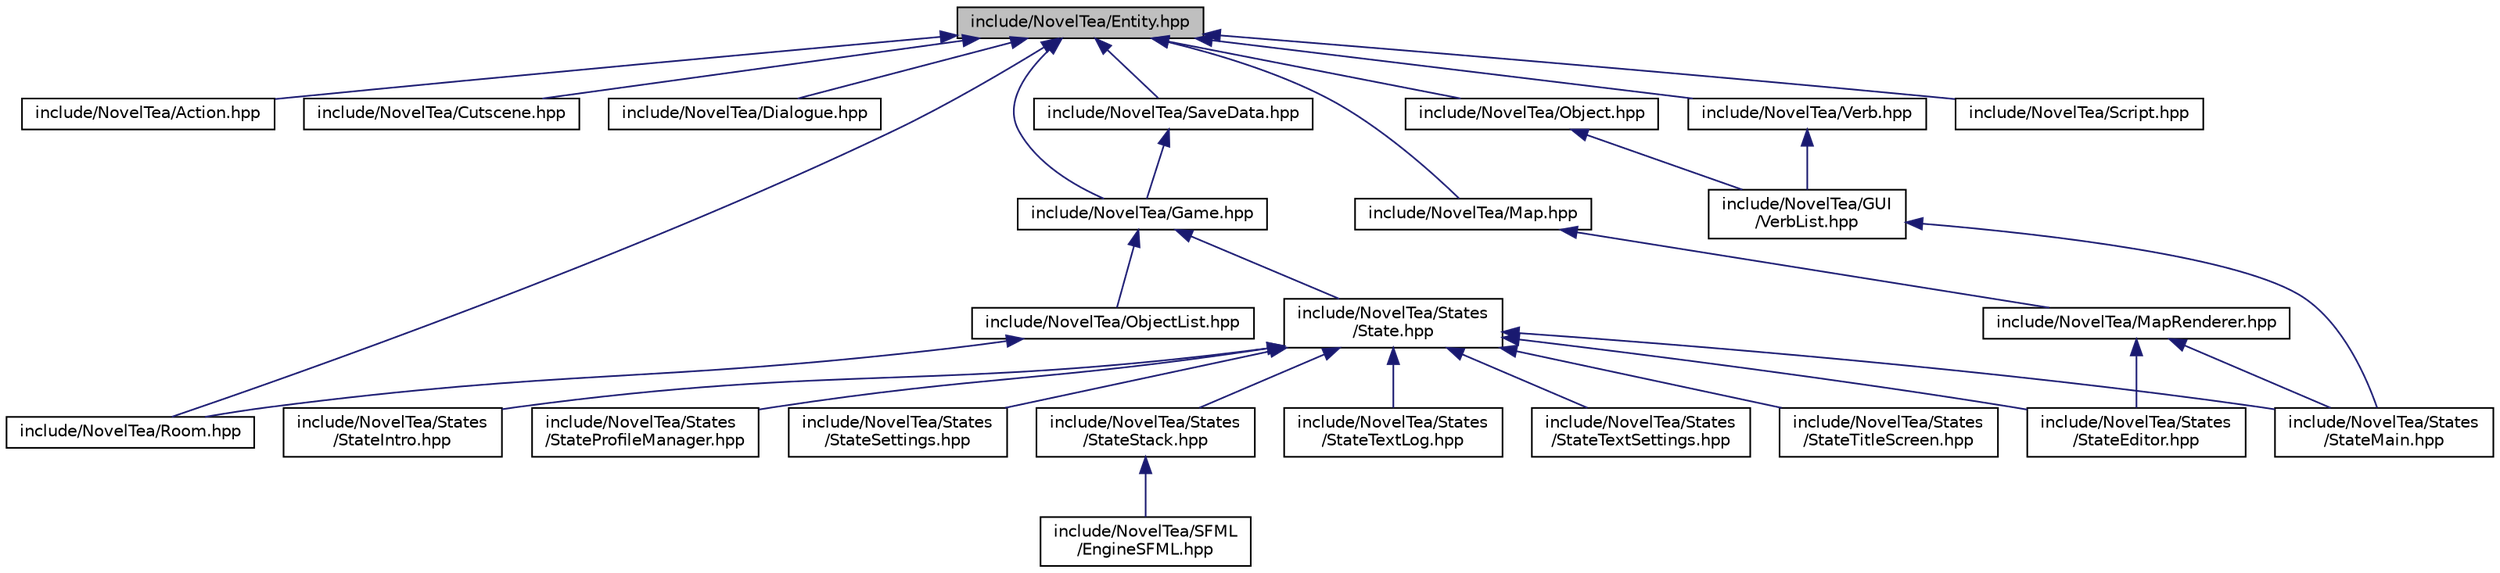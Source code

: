 digraph "include/NovelTea/Entity.hpp"
{
 // LATEX_PDF_SIZE
  bgcolor="transparent";
  edge [fontname="Helvetica",fontsize="10",labelfontname="Helvetica",labelfontsize="10"];
  node [fontname="Helvetica",fontsize="10",shape=record];
  Node1 [label="include/NovelTea/Entity.hpp",height=0.2,width=0.4,color="black", fillcolor="grey75", style="filled", fontcolor="black",tooltip=" "];
  Node1 -> Node2 [dir="back",color="midnightblue",fontsize="10",style="solid",fontname="Helvetica"];
  Node2 [label="include/NovelTea/Action.hpp",height=0.2,width=0.4,color="black",URL="$_action_8hpp.htm",tooltip=" "];
  Node1 -> Node3 [dir="back",color="midnightblue",fontsize="10",style="solid",fontname="Helvetica"];
  Node3 [label="include/NovelTea/Cutscene.hpp",height=0.2,width=0.4,color="black",URL="$_cutscene_8hpp.htm",tooltip=" "];
  Node1 -> Node4 [dir="back",color="midnightblue",fontsize="10",style="solid",fontname="Helvetica"];
  Node4 [label="include/NovelTea/Dialogue.hpp",height=0.2,width=0.4,color="black",URL="$_dialogue_8hpp.htm",tooltip=" "];
  Node1 -> Node5 [dir="back",color="midnightblue",fontsize="10",style="solid",fontname="Helvetica"];
  Node5 [label="include/NovelTea/Game.hpp",height=0.2,width=0.4,color="black",URL="$_game_8hpp.htm",tooltip=" "];
  Node5 -> Node6 [dir="back",color="midnightblue",fontsize="10",style="solid",fontname="Helvetica"];
  Node6 [label="include/NovelTea/ObjectList.hpp",height=0.2,width=0.4,color="black",URL="$_object_list_8hpp.htm",tooltip=" "];
  Node6 -> Node7 [dir="back",color="midnightblue",fontsize="10",style="solid",fontname="Helvetica"];
  Node7 [label="include/NovelTea/Room.hpp",height=0.2,width=0.4,color="black",URL="$_room_8hpp.htm",tooltip=" "];
  Node5 -> Node8 [dir="back",color="midnightblue",fontsize="10",style="solid",fontname="Helvetica"];
  Node8 [label="include/NovelTea/States\l/State.hpp",height=0.2,width=0.4,color="black",URL="$_state_8hpp.htm",tooltip=" "];
  Node8 -> Node9 [dir="back",color="midnightblue",fontsize="10",style="solid",fontname="Helvetica"];
  Node9 [label="include/NovelTea/States\l/StateEditor.hpp",height=0.2,width=0.4,color="black",URL="$_state_editor_8hpp.htm",tooltip=" "];
  Node8 -> Node10 [dir="back",color="midnightblue",fontsize="10",style="solid",fontname="Helvetica"];
  Node10 [label="include/NovelTea/States\l/StateIntro.hpp",height=0.2,width=0.4,color="black",URL="$_state_intro_8hpp.htm",tooltip=" "];
  Node8 -> Node11 [dir="back",color="midnightblue",fontsize="10",style="solid",fontname="Helvetica"];
  Node11 [label="include/NovelTea/States\l/StateMain.hpp",height=0.2,width=0.4,color="black",URL="$_state_main_8hpp.htm",tooltip=" "];
  Node8 -> Node12 [dir="back",color="midnightblue",fontsize="10",style="solid",fontname="Helvetica"];
  Node12 [label="include/NovelTea/States\l/StateProfileManager.hpp",height=0.2,width=0.4,color="black",URL="$_state_profile_manager_8hpp.htm",tooltip=" "];
  Node8 -> Node13 [dir="back",color="midnightblue",fontsize="10",style="solid",fontname="Helvetica"];
  Node13 [label="include/NovelTea/States\l/StateSettings.hpp",height=0.2,width=0.4,color="black",URL="$_state_settings_8hpp.htm",tooltip=" "];
  Node8 -> Node14 [dir="back",color="midnightblue",fontsize="10",style="solid",fontname="Helvetica"];
  Node14 [label="include/NovelTea/States\l/StateStack.hpp",height=0.2,width=0.4,color="black",URL="$_state_stack_8hpp.htm",tooltip=" "];
  Node14 -> Node15 [dir="back",color="midnightblue",fontsize="10",style="solid",fontname="Helvetica"];
  Node15 [label="include/NovelTea/SFML\l/EngineSFML.hpp",height=0.2,width=0.4,color="black",URL="$_engine_s_f_m_l_8hpp.htm",tooltip=" "];
  Node8 -> Node16 [dir="back",color="midnightblue",fontsize="10",style="solid",fontname="Helvetica"];
  Node16 [label="include/NovelTea/States\l/StateTextLog.hpp",height=0.2,width=0.4,color="black",URL="$_state_text_log_8hpp.htm",tooltip=" "];
  Node8 -> Node17 [dir="back",color="midnightblue",fontsize="10",style="solid",fontname="Helvetica"];
  Node17 [label="include/NovelTea/States\l/StateTextSettings.hpp",height=0.2,width=0.4,color="black",URL="$_state_text_settings_8hpp.htm",tooltip=" "];
  Node8 -> Node18 [dir="back",color="midnightblue",fontsize="10",style="solid",fontname="Helvetica"];
  Node18 [label="include/NovelTea/States\l/StateTitleScreen.hpp",height=0.2,width=0.4,color="black",URL="$_state_title_screen_8hpp.htm",tooltip=" "];
  Node1 -> Node19 [dir="back",color="midnightblue",fontsize="10",style="solid",fontname="Helvetica"];
  Node19 [label="include/NovelTea/Map.hpp",height=0.2,width=0.4,color="black",URL="$_map_8hpp.htm",tooltip=" "];
  Node19 -> Node20 [dir="back",color="midnightblue",fontsize="10",style="solid",fontname="Helvetica"];
  Node20 [label="include/NovelTea/MapRenderer.hpp",height=0.2,width=0.4,color="black",URL="$_map_renderer_8hpp.htm",tooltip=" "];
  Node20 -> Node9 [dir="back",color="midnightblue",fontsize="10",style="solid",fontname="Helvetica"];
  Node20 -> Node11 [dir="back",color="midnightblue",fontsize="10",style="solid",fontname="Helvetica"];
  Node1 -> Node21 [dir="back",color="midnightblue",fontsize="10",style="solid",fontname="Helvetica"];
  Node21 [label="include/NovelTea/Object.hpp",height=0.2,width=0.4,color="black",URL="$_object_8hpp.htm",tooltip=" "];
  Node21 -> Node22 [dir="back",color="midnightblue",fontsize="10",style="solid",fontname="Helvetica"];
  Node22 [label="include/NovelTea/GUI\l/VerbList.hpp",height=0.2,width=0.4,color="black",URL="$_verb_list_8hpp.htm",tooltip=" "];
  Node22 -> Node11 [dir="back",color="midnightblue",fontsize="10",style="solid",fontname="Helvetica"];
  Node1 -> Node7 [dir="back",color="midnightblue",fontsize="10",style="solid",fontname="Helvetica"];
  Node1 -> Node23 [dir="back",color="midnightblue",fontsize="10",style="solid",fontname="Helvetica"];
  Node23 [label="include/NovelTea/SaveData.hpp",height=0.2,width=0.4,color="black",URL="$_save_data_8hpp.htm",tooltip=" "];
  Node23 -> Node5 [dir="back",color="midnightblue",fontsize="10",style="solid",fontname="Helvetica"];
  Node1 -> Node24 [dir="back",color="midnightblue",fontsize="10",style="solid",fontname="Helvetica"];
  Node24 [label="include/NovelTea/Script.hpp",height=0.2,width=0.4,color="black",URL="$_script_8hpp.htm",tooltip=" "];
  Node1 -> Node25 [dir="back",color="midnightblue",fontsize="10",style="solid",fontname="Helvetica"];
  Node25 [label="include/NovelTea/Verb.hpp",height=0.2,width=0.4,color="black",URL="$_verb_8hpp.htm",tooltip=" "];
  Node25 -> Node22 [dir="back",color="midnightblue",fontsize="10",style="solid",fontname="Helvetica"];
}
